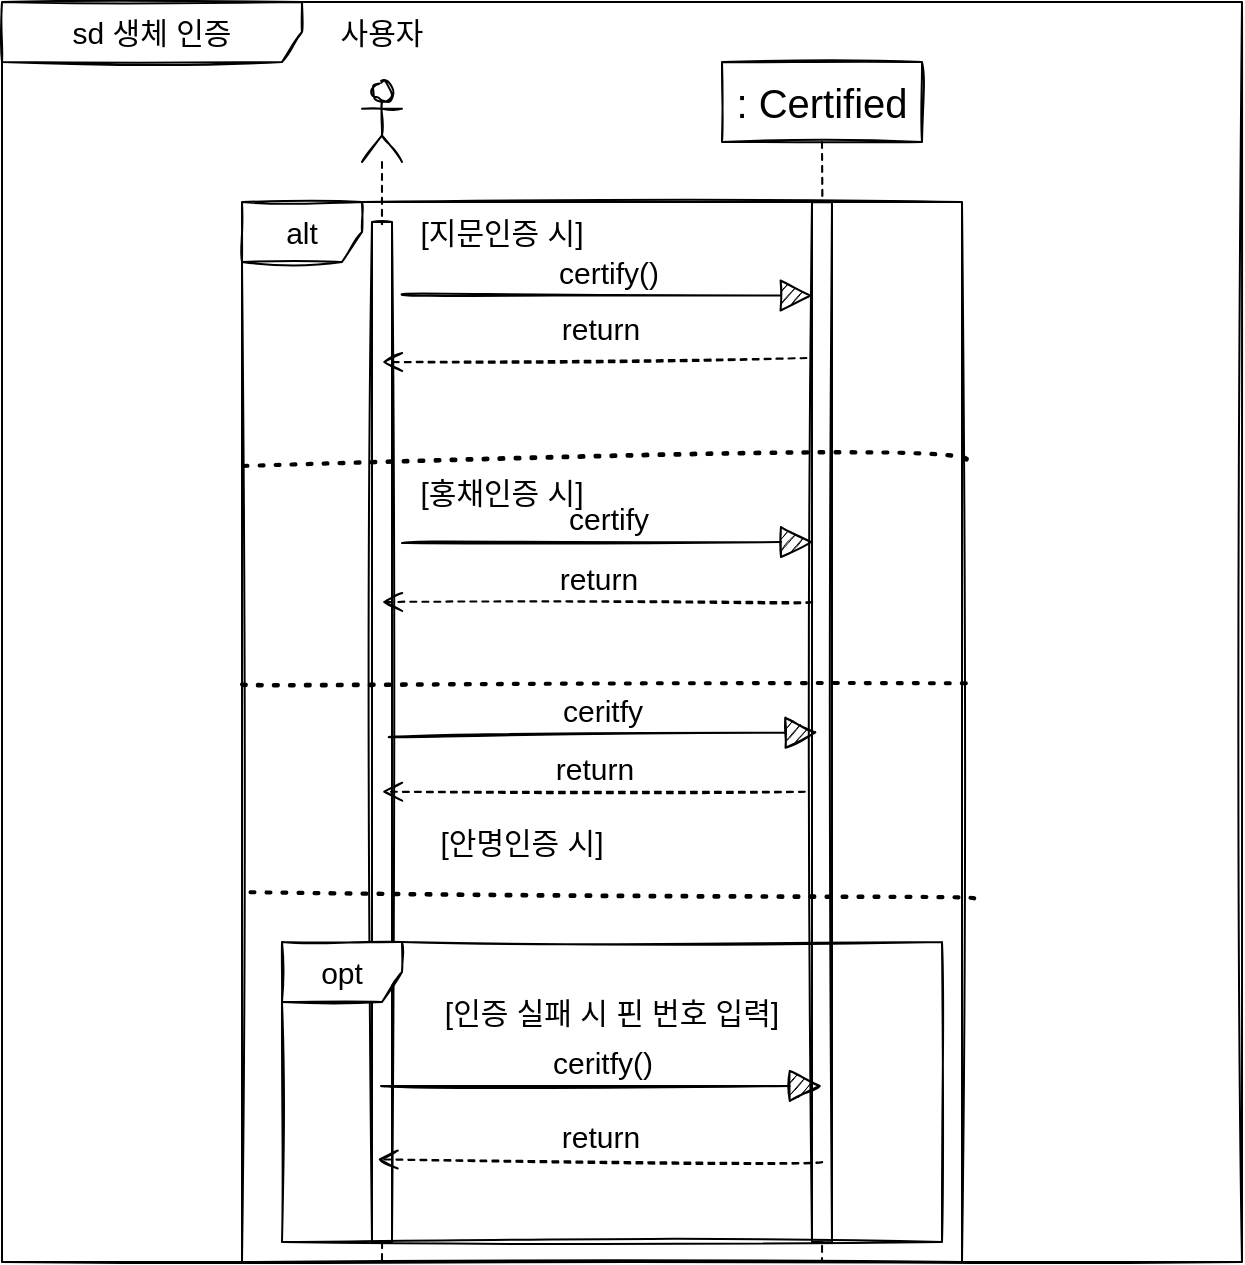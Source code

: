 <mxfile version="15.8.3" type="github">
  <diagram id="kgpKYQtTHZ0yAKxKKP6v" name="Page-1">
    <mxGraphModel dx="1767" dy="776" grid="1" gridSize="10" guides="1" tooltips="1" connect="1" arrows="1" fold="1" page="1" pageScale="1" pageWidth="850" pageHeight="1100" background="#FFFFFF" math="0" shadow="0">
      <root>
        <mxCell id="0" />
        <mxCell id="1" parent="0" />
        <mxCell id="SJU6s27ehSv_D2rG3Ygi-1" value="" style="shape=umlLifeline;participant=umlActor;perimeter=lifelinePerimeter;whiteSpace=wrap;html=1;container=1;collapsible=0;recursiveResize=0;verticalAlign=top;spacingTop=36;outlineConnect=0;sketch=1;hachureGap=4;fontFamily=Architects Daughter;fontSource=https%3A%2F%2Ffonts.googleapis.com%2Fcss%3Ffamily%3DArchitects%2BDaughter;fontSize=20;" parent="1" vertex="1">
          <mxGeometry x="270" y="500" width="20" height="590" as="geometry" />
        </mxCell>
        <mxCell id="SJU6s27ehSv_D2rG3Ygi-5" value="" style="html=1;points=[];perimeter=orthogonalPerimeter;sketch=1;hachureGap=4;fontFamily=Helvetica;fontSize=20;" parent="SJU6s27ehSv_D2rG3Ygi-1" vertex="1">
          <mxGeometry x="5" y="70" width="10" height="510" as="geometry" />
        </mxCell>
        <mxCell id="SJU6s27ehSv_D2rG3Ygi-3" value=": Certified" style="shape=umlLifeline;perimeter=lifelinePerimeter;whiteSpace=wrap;html=1;container=1;collapsible=0;recursiveResize=0;outlineConnect=0;sketch=1;hachureGap=4;fontFamily=Helvetica;fontSize=20;" parent="1" vertex="1">
          <mxGeometry x="450" y="490" width="100" height="600" as="geometry" />
        </mxCell>
        <mxCell id="SJU6s27ehSv_D2rG3Ygi-4" value="" style="html=1;points=[];perimeter=orthogonalPerimeter;sketch=1;hachureGap=4;fontFamily=Helvetica;fontSize=20;" parent="SJU6s27ehSv_D2rG3Ygi-3" vertex="1">
          <mxGeometry x="45" y="70" width="10" height="520" as="geometry" />
        </mxCell>
        <mxCell id="SJU6s27ehSv_D2rG3Ygi-19" value="return" style="html=1;verticalAlign=bottom;endArrow=open;dashed=1;endSize=8;rounded=0;sketch=1;hachureGap=4;fontFamily=Helvetica;fontSize=15;sourcePerimeterSpacing=8;targetPerimeterSpacing=8;curved=1;exitX=-0.04;exitY=0.182;exitDx=0;exitDy=0;exitPerimeter=0;entryX=0.28;entryY=0.919;entryDx=0;entryDy=0;entryPerimeter=0;" parent="SJU6s27ehSv_D2rG3Ygi-3" target="SJU6s27ehSv_D2rG3Ygi-5" edge="1">
          <mxGeometry relative="1" as="geometry">
            <mxPoint x="50.1" y="550" as="sourcePoint" />
            <mxPoint x="-165.0" y="550" as="targetPoint" />
          </mxGeometry>
        </mxCell>
        <mxCell id="SJU6s27ehSv_D2rG3Ygi-8" value="sd 생체 인증" style="shape=umlFrame;whiteSpace=wrap;html=1;sketch=1;hachureGap=4;fontFamily=Helvetica;fontSize=15;width=150;height=30;" parent="1" vertex="1">
          <mxGeometry x="90" y="460" width="620" height="630" as="geometry" />
        </mxCell>
        <mxCell id="SJU6s27ehSv_D2rG3Ygi-9" value="사용자" style="text;html=1;strokeColor=none;fillColor=none;align=center;verticalAlign=middle;whiteSpace=wrap;rounded=0;sketch=1;hachureGap=4;fontFamily=Helvetica;fontSize=15;" parent="1" vertex="1">
          <mxGeometry x="250" y="460" width="60" height="30" as="geometry" />
        </mxCell>
        <mxCell id="SJU6s27ehSv_D2rG3Ygi-10" value="alt" style="shape=umlFrame;whiteSpace=wrap;html=1;sketch=1;hachureGap=4;fontFamily=Helvetica;fontSize=15;" parent="1" vertex="1">
          <mxGeometry x="210" y="560" width="360" height="530" as="geometry" />
        </mxCell>
        <mxCell id="SJU6s27ehSv_D2rG3Ygi-12" value="certify()" style="html=1;verticalAlign=bottom;endArrow=block;rounded=0;sketch=1;hachureGap=4;fontFamily=Helvetica;fontSize=15;startSize=14;endSize=14;sourcePerimeterSpacing=8;targetPerimeterSpacing=8;curved=1;exitX=1.48;exitY=0.071;exitDx=0;exitDy=0;exitPerimeter=0;entryX=0.04;entryY=0.09;entryDx=0;entryDy=0;entryPerimeter=0;" parent="1" source="SJU6s27ehSv_D2rG3Ygi-5" target="SJU6s27ehSv_D2rG3Ygi-4" edge="1">
          <mxGeometry width="80" relative="1" as="geometry">
            <mxPoint x="220" y="760" as="sourcePoint" />
            <mxPoint x="300" y="760" as="targetPoint" />
          </mxGeometry>
        </mxCell>
        <mxCell id="SJU6s27ehSv_D2rG3Ygi-13" value="return" style="html=1;verticalAlign=bottom;endArrow=open;dashed=1;endSize=8;rounded=0;sketch=1;hachureGap=4;fontFamily=Helvetica;fontSize=15;sourcePerimeterSpacing=8;targetPerimeterSpacing=8;curved=1;exitX=-0.28;exitY=0.15;exitDx=0;exitDy=0;exitPerimeter=0;" parent="1" source="SJU6s27ehSv_D2rG3Ygi-4" target="SJU6s27ehSv_D2rG3Ygi-1" edge="1">
          <mxGeometry x="-0.027" y="-5" relative="1" as="geometry">
            <mxPoint x="300" y="760" as="sourcePoint" />
            <mxPoint x="220" y="760" as="targetPoint" />
            <Array as="points">
              <mxPoint x="470" y="640" />
            </Array>
            <mxPoint as="offset" />
          </mxGeometry>
        </mxCell>
        <mxCell id="SJU6s27ehSv_D2rG3Ygi-14" value="ceritfy" style="html=1;verticalAlign=bottom;endArrow=block;rounded=0;sketch=1;hachureGap=4;fontFamily=Helvetica;fontSize=15;startSize=14;endSize=14;sourcePerimeterSpacing=8;targetPerimeterSpacing=8;curved=1;entryX=0.28;entryY=0.51;entryDx=0;entryDy=0;entryPerimeter=0;exitX=0.84;exitY=0.505;exitDx=0;exitDy=0;exitPerimeter=0;" parent="1" source="SJU6s27ehSv_D2rG3Ygi-5" target="SJU6s27ehSv_D2rG3Ygi-4" edge="1">
          <mxGeometry width="80" relative="1" as="geometry">
            <mxPoint x="290" y="900.55" as="sourcePoint" />
            <mxPoint x="495.6" y="900.0" as="targetPoint" />
          </mxGeometry>
        </mxCell>
        <mxCell id="SJU6s27ehSv_D2rG3Ygi-15" value="certify" style="html=1;verticalAlign=bottom;endArrow=block;rounded=0;sketch=1;hachureGap=4;fontFamily=Helvetica;fontSize=15;startSize=14;endSize=14;sourcePerimeterSpacing=8;targetPerimeterSpacing=8;curved=1;exitX=1.48;exitY=0.071;exitDx=0;exitDy=0;exitPerimeter=0;entryX=0.04;entryY=0.09;entryDx=0;entryDy=0;entryPerimeter=0;" parent="1" edge="1">
          <mxGeometry width="80" relative="1" as="geometry">
            <mxPoint x="290.0" y="730.55" as="sourcePoint" />
            <mxPoint x="495.6" y="730.0" as="targetPoint" />
          </mxGeometry>
        </mxCell>
        <mxCell id="SJU6s27ehSv_D2rG3Ygi-16" value="return" style="html=1;verticalAlign=bottom;endArrow=open;dashed=1;endSize=8;rounded=0;sketch=1;hachureGap=4;fontFamily=Helvetica;fontSize=15;sourcePerimeterSpacing=8;targetPerimeterSpacing=8;curved=1;exitX=-0.36;exitY=0.567;exitDx=0;exitDy=0;exitPerimeter=0;" parent="1" source="SJU6s27ehSv_D2rG3Ygi-4" target="SJU6s27ehSv_D2rG3Ygi-1" edge="1">
          <mxGeometry relative="1" as="geometry">
            <mxPoint x="495.1" y="950.0" as="sourcePoint" />
            <mxPoint x="280" y="950.0" as="targetPoint" />
          </mxGeometry>
        </mxCell>
        <mxCell id="SJU6s27ehSv_D2rG3Ygi-17" value="return" style="html=1;verticalAlign=bottom;endArrow=open;dashed=1;endSize=8;rounded=0;sketch=1;hachureGap=4;fontFamily=Helvetica;fontSize=15;sourcePerimeterSpacing=8;targetPerimeterSpacing=8;curved=1;exitX=-0.04;exitY=0.182;exitDx=0;exitDy=0;exitPerimeter=0;" parent="1" edge="1">
          <mxGeometry relative="1" as="geometry">
            <mxPoint x="495.1" y="760.0" as="sourcePoint" />
            <mxPoint x="280" y="760.0" as="targetPoint" />
          </mxGeometry>
        </mxCell>
        <mxCell id="SJU6s27ehSv_D2rG3Ygi-18" value="ceritfy()" style="html=1;verticalAlign=bottom;endArrow=block;rounded=0;sketch=1;hachureGap=4;fontFamily=Helvetica;fontSize=15;startSize=14;endSize=14;sourcePerimeterSpacing=8;targetPerimeterSpacing=8;curved=1;" parent="1" edge="1">
          <mxGeometry width="80" relative="1" as="geometry">
            <mxPoint x="279.5" y="1002" as="sourcePoint" />
            <mxPoint x="500" y="1002" as="targetPoint" />
          </mxGeometry>
        </mxCell>
        <mxCell id="SJU6s27ehSv_D2rG3Ygi-20" value="opt" style="shape=umlFrame;whiteSpace=wrap;html=1;sketch=1;hachureGap=4;fontFamily=Helvetica;fontSize=15;" parent="1" vertex="1">
          <mxGeometry x="230" y="930" width="330" height="150" as="geometry" />
        </mxCell>
        <mxCell id="SJU6s27ehSv_D2rG3Ygi-21" value="" style="endArrow=none;dashed=1;html=1;dashPattern=1 3;strokeWidth=2;rounded=0;sketch=1;hachureGap=4;fontFamily=Helvetica;fontSize=15;startSize=14;endSize=14;sourcePerimeterSpacing=8;targetPerimeterSpacing=8;curved=1;exitX=0.002;exitY=0.249;exitDx=0;exitDy=0;exitPerimeter=0;entryX=1.006;entryY=0.246;entryDx=0;entryDy=0;entryPerimeter=0;" parent="1" source="SJU6s27ehSv_D2rG3Ygi-10" target="SJU6s27ehSv_D2rG3Ygi-10" edge="1">
          <mxGeometry width="50" height="50" relative="1" as="geometry">
            <mxPoint x="440" y="780" as="sourcePoint" />
            <mxPoint x="490" y="740" as="targetPoint" />
            <Array as="points">
              <mxPoint x="590" y="680" />
            </Array>
          </mxGeometry>
        </mxCell>
        <mxCell id="SJU6s27ehSv_D2rG3Ygi-24" value="" style="endArrow=none;dashed=1;html=1;dashPattern=1 3;strokeWidth=2;rounded=0;sketch=1;hachureGap=4;fontFamily=Helvetica;fontSize=15;startSize=14;endSize=14;sourcePerimeterSpacing=8;targetPerimeterSpacing=8;curved=1;exitX=0;exitY=0.455;exitDx=0;exitDy=0;exitPerimeter=0;entryX=1.016;entryY=0.454;entryDx=0;entryDy=0;entryPerimeter=0;" parent="1" source="SJU6s27ehSv_D2rG3Ygi-10" target="SJU6s27ehSv_D2rG3Ygi-10" edge="1">
          <mxGeometry width="50" height="50" relative="1" as="geometry">
            <mxPoint x="440" y="790" as="sourcePoint" />
            <mxPoint x="490" y="740" as="targetPoint" />
          </mxGeometry>
        </mxCell>
        <mxCell id="SJU6s27ehSv_D2rG3Ygi-25" value="" style="endArrow=none;dashed=1;html=1;dashPattern=1 3;strokeWidth=2;rounded=0;sketch=1;hachureGap=4;fontFamily=Helvetica;fontSize=15;startSize=14;endSize=14;sourcePerimeterSpacing=8;targetPerimeterSpacing=8;curved=1;exitX=1.017;exitY=0.657;exitDx=0;exitDy=0;exitPerimeter=0;entryX=-0.002;entryY=0.651;entryDx=0;entryDy=0;entryPerimeter=0;" parent="1" source="SJU6s27ehSv_D2rG3Ygi-10" target="SJU6s27ehSv_D2rG3Ygi-10" edge="1">
          <mxGeometry width="50" height="50" relative="1" as="geometry">
            <mxPoint x="380" y="920" as="sourcePoint" />
            <mxPoint x="430" y="870" as="targetPoint" />
          </mxGeometry>
        </mxCell>
        <mxCell id="SJU6s27ehSv_D2rG3Ygi-26" value="[지문인증 시]" style="text;html=1;strokeColor=none;fillColor=none;align=center;verticalAlign=middle;whiteSpace=wrap;rounded=0;sketch=1;hachureGap=4;fontFamily=Helvetica;fontSize=15;" parent="1" vertex="1">
          <mxGeometry x="290" y="560" width="100" height="30" as="geometry" />
        </mxCell>
        <mxCell id="SJU6s27ehSv_D2rG3Ygi-27" value="[홍채인증 시]" style="text;html=1;strokeColor=none;fillColor=none;align=center;verticalAlign=middle;whiteSpace=wrap;rounded=0;sketch=1;hachureGap=4;fontFamily=Helvetica;fontSize=15;" parent="1" vertex="1">
          <mxGeometry x="290" y="690" width="100" height="30" as="geometry" />
        </mxCell>
        <mxCell id="SJU6s27ehSv_D2rG3Ygi-28" value="[인증 실패 시 핀 번호 입력]" style="text;html=1;strokeColor=none;fillColor=none;align=center;verticalAlign=middle;whiteSpace=wrap;rounded=0;sketch=1;hachureGap=4;fontFamily=Helvetica;fontSize=15;" parent="1" vertex="1">
          <mxGeometry x="295" y="950" width="200" height="30" as="geometry" />
        </mxCell>
        <mxCell id="SJU6s27ehSv_D2rG3Ygi-29" value="[안명인증 시]" style="text;html=1;strokeColor=none;fillColor=none;align=center;verticalAlign=middle;whiteSpace=wrap;rounded=0;sketch=1;hachureGap=4;fontFamily=Helvetica;fontSize=15;" parent="1" vertex="1">
          <mxGeometry x="290" y="870" width="120" height="20" as="geometry" />
        </mxCell>
      </root>
    </mxGraphModel>
  </diagram>
</mxfile>
